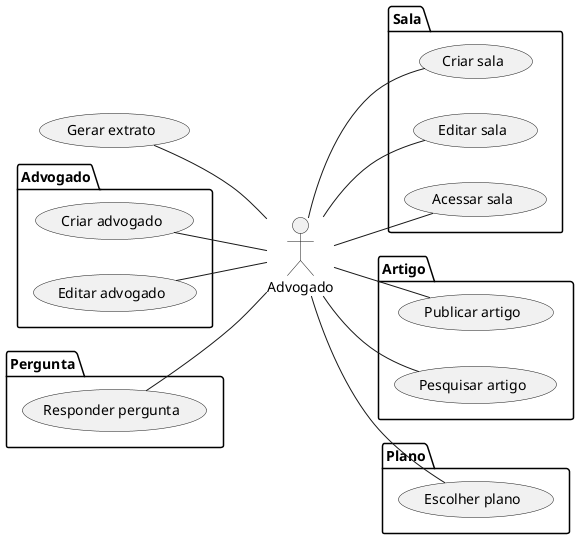 @startuml advogado

left to right direction

package Advogado {
    usecase "Criar advogado" as criarAdvogado
    usecase "Editar advogado" as editarAdvogado
}

package Pergunta {
    usecase "Responder pergunta" as responderPergunta
}

package Sala {
    usecase "Criar sala" as criarSala
    usecase "Editar sala" as editarSala
    usecase "Acessar sala" as acessarSala
}

package Artigo {
    usecase "Publicar artigo" as publicarArtigo
    usecase "Pesquisar artigo" as pesquisarArtigo    
}

package Plano {
    usecase "Escolher plano" as escolherPlano
}

usecase "Gerar extrato" as gerarExtrato

actor "Advogado" as advogado

criarAdvogado -- advogado
editarAdvogado -- advogado
responderPergunta -- advogado
advogado -- criarSala
advogado -- editarSala
advogado -- acessarSala
advogado -- publicarArtigo
advogado -- pesquisarArtigo
advogado -- escolherPlano
gerarExtrato -- advogado

@enduml